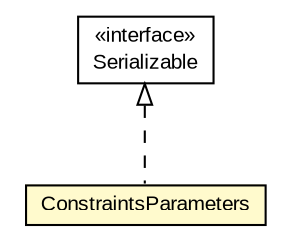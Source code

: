 #!/usr/local/bin/dot
#
# Class diagram 
# Generated by UMLGraph version R5_6-24-gf6e263 (http://www.umlgraph.org/)
#

digraph G {
	edge [fontname="arial",fontsize=10,labelfontname="arial",labelfontsize=10];
	node [fontname="arial",fontsize=10,shape=plaintext];
	nodesep=0.25;
	ranksep=0.5;
	// eu.europa.esig.jaxb.policy.ConstraintsParameters
	c273685 [label=<<table title="eu.europa.esig.jaxb.policy.ConstraintsParameters" border="0" cellborder="1" cellspacing="0" cellpadding="2" port="p" bgcolor="lemonChiffon" href="./ConstraintsParameters.html">
		<tr><td><table border="0" cellspacing="0" cellpadding="1">
<tr><td align="center" balign="center"> ConstraintsParameters </td></tr>
		</table></td></tr>
		</table>>, URL="./ConstraintsParameters.html", fontname="arial", fontcolor="black", fontsize=10.0];
	//eu.europa.esig.jaxb.policy.ConstraintsParameters implements java.io.Serializable
	c274371:p -> c273685:p [dir=back,arrowtail=empty,style=dashed];
	// java.io.Serializable
	c274371 [label=<<table title="java.io.Serializable" border="0" cellborder="1" cellspacing="0" cellpadding="2" port="p" href="http://java.sun.com/j2se/1.4.2/docs/api/java/io/Serializable.html">
		<tr><td><table border="0" cellspacing="0" cellpadding="1">
<tr><td align="center" balign="center"> &#171;interface&#187; </td></tr>
<tr><td align="center" balign="center"> Serializable </td></tr>
		</table></td></tr>
		</table>>, URL="http://java.sun.com/j2se/1.4.2/docs/api/java/io/Serializable.html", fontname="arial", fontcolor="black", fontsize=10.0];
}

